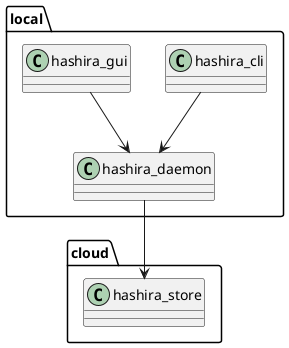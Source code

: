 @startuml

package local {
    class hashira_cli {
    }
    class hashira_gui {
    }
    class hashira_daemon {
    }
}

package cloud {
    class hashira_store {
    }
}

hashira_cli --> hashira_daemon
hashira_gui --> hashira_daemon
hashira_daemon --> hashira_store

@enduml

